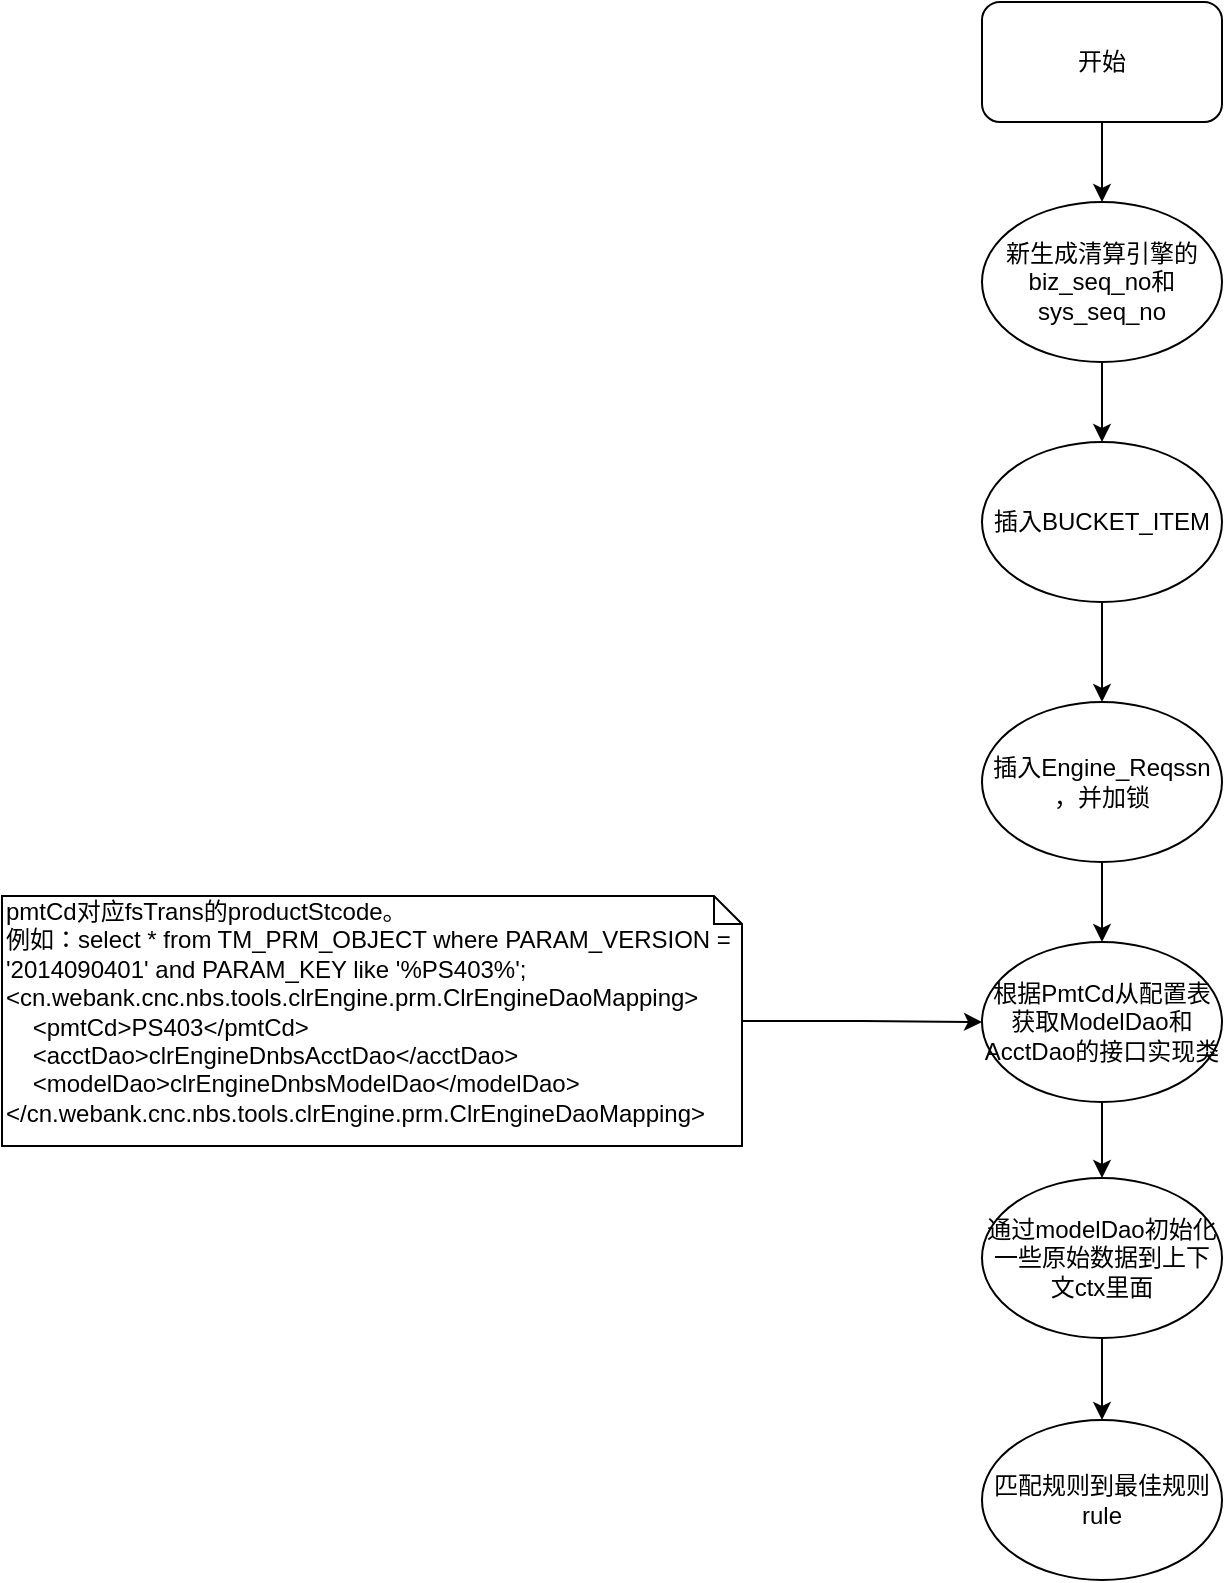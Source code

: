 <mxfile version="10.6.0" type="github"><diagram id="alFJYCYSJjcQ0Y1QCdCz" name="第 1 页"><mxGraphModel dx="2220" dy="770" grid="1" gridSize="10" guides="1" tooltips="1" connect="1" arrows="1" fold="1" page="1" pageScale="1" pageWidth="827" pageHeight="1169" math="0" shadow="0"><root><mxCell id="0"/><mxCell id="1" parent="0"/><mxCell id="IjZQBaDqgQylDI38y9SU-12" value="" style="edgeStyle=orthogonalEdgeStyle;rounded=0;orthogonalLoop=1;jettySize=auto;html=1;" edge="1" parent="1" source="IjZQBaDqgQylDI38y9SU-1" target="IjZQBaDqgQylDI38y9SU-11"><mxGeometry relative="1" as="geometry"/></mxCell><mxCell id="IjZQBaDqgQylDI38y9SU-1" value="开始" style="rounded=1;whiteSpace=wrap;html=1;" vertex="1" parent="1"><mxGeometry x="280" y="11" width="120" height="60" as="geometry"/></mxCell><mxCell id="IjZQBaDqgQylDI38y9SU-9" value="" style="edgeStyle=orthogonalEdgeStyle;rounded=0;orthogonalLoop=1;jettySize=auto;html=1;" edge="1" parent="1" source="IjZQBaDqgQylDI38y9SU-2" target="IjZQBaDqgQylDI38y9SU-3"><mxGeometry relative="1" as="geometry"/></mxCell><mxCell id="IjZQBaDqgQylDI38y9SU-2" value="插入BUCKET_ITEM" style="ellipse;whiteSpace=wrap;html=1;" vertex="1" parent="1"><mxGeometry x="280" y="231" width="120" height="80" as="geometry"/></mxCell><mxCell id="IjZQBaDqgQylDI38y9SU-10" value="" style="edgeStyle=orthogonalEdgeStyle;rounded=0;orthogonalLoop=1;jettySize=auto;html=1;" edge="1" parent="1" source="IjZQBaDqgQylDI38y9SU-3" target="IjZQBaDqgQylDI38y9SU-4"><mxGeometry relative="1" as="geometry"/></mxCell><mxCell id="IjZQBaDqgQylDI38y9SU-3" value="&lt;div&gt;插入Engine_Reqssn&lt;/div&gt;&lt;div&gt;，并加锁&lt;/div&gt;" style="ellipse;whiteSpace=wrap;html=1;" vertex="1" parent="1"><mxGeometry x="280" y="361" width="120" height="80" as="geometry"/></mxCell><mxCell id="IjZQBaDqgQylDI38y9SU-15" value="" style="edgeStyle=orthogonalEdgeStyle;rounded=0;orthogonalLoop=1;jettySize=auto;html=1;" edge="1" parent="1" source="IjZQBaDqgQylDI38y9SU-4" target="IjZQBaDqgQylDI38y9SU-14"><mxGeometry relative="1" as="geometry"/></mxCell><mxCell id="IjZQBaDqgQylDI38y9SU-4" value="根据PmtCd从配置表获取ModelDao和AcctDao的接口实现类" style="ellipse;whiteSpace=wrap;html=1;" vertex="1" parent="1"><mxGeometry x="280" y="481" width="120" height="80" as="geometry"/></mxCell><mxCell id="IjZQBaDqgQylDI38y9SU-7" value="" style="edgeStyle=orthogonalEdgeStyle;rounded=0;orthogonalLoop=1;jettySize=auto;html=1;entryX=0;entryY=0.5;entryDx=0;entryDy=0;" edge="1" parent="1" source="IjZQBaDqgQylDI38y9SU-5" target="IjZQBaDqgQylDI38y9SU-4"><mxGeometry relative="1" as="geometry"><mxPoint x="240" y="521" as="targetPoint"/></mxGeometry></mxCell><mxCell id="IjZQBaDqgQylDI38y9SU-5" value="pmtCd对应fsTrans的productStcode。&lt;br&gt;例如：select * from TM_PRM_OBJECT where PARAM_VERSION = '2014090401' and PARAM_KEY like '%PS403%';&lt;br&gt;&amp;lt;cn.webank.cnc.nbs.tools.clrEngine.prm.ClrEngineDaoMapping&amp;gt;&lt;br&gt;&amp;nbsp;&amp;nbsp;&amp;nbsp; &amp;lt;pmtCd&amp;gt;PS403&amp;lt;/pmtCd&amp;gt;&lt;br&gt;&amp;nbsp;&amp;nbsp;&amp;nbsp; &amp;lt;acctDao&amp;gt;clrEngineDnbsAcctDao&amp;lt;/acctDao&amp;gt;&lt;br&gt;&amp;nbsp;&amp;nbsp;&amp;nbsp; &amp;lt;modelDao&amp;gt;clrEngineDnbsModelDao&amp;lt;/modelDao&amp;gt;&lt;br&gt;&amp;lt;/cn.webank.cnc.nbs.tools.clrEngine.prm.ClrEngineDaoMapping&amp;gt;" style="shape=note;whiteSpace=wrap;html=1;size=14;verticalAlign=top;align=left;spacingTop=-6;" vertex="1" parent="1"><mxGeometry x="-210" y="458" width="370" height="125" as="geometry"/></mxCell><mxCell id="IjZQBaDqgQylDI38y9SU-13" value="" style="edgeStyle=orthogonalEdgeStyle;rounded=0;orthogonalLoop=1;jettySize=auto;html=1;" edge="1" parent="1" source="IjZQBaDqgQylDI38y9SU-11" target="IjZQBaDqgQylDI38y9SU-2"><mxGeometry relative="1" as="geometry"/></mxCell><mxCell id="IjZQBaDqgQylDI38y9SU-11" value="新生成清算引擎的biz_seq_no和sys_seq_no" style="ellipse;whiteSpace=wrap;html=1;" vertex="1" parent="1"><mxGeometry x="280" y="111" width="120" height="80" as="geometry"/></mxCell><mxCell id="IjZQBaDqgQylDI38y9SU-18" value="" style="edgeStyle=orthogonalEdgeStyle;rounded=0;orthogonalLoop=1;jettySize=auto;html=1;" edge="1" parent="1" source="IjZQBaDqgQylDI38y9SU-14" target="IjZQBaDqgQylDI38y9SU-17"><mxGeometry relative="1" as="geometry"/></mxCell><mxCell id="IjZQBaDqgQylDI38y9SU-14" value="通过modelDao初始化一些原始数据到上下文ctx里面" style="ellipse;whiteSpace=wrap;html=1;" vertex="1" parent="1"><mxGeometry x="280" y="599" width="120" height="80" as="geometry"/></mxCell><mxCell id="IjZQBaDqgQylDI38y9SU-17" value="匹配规则到最佳规则rule" style="ellipse;whiteSpace=wrap;html=1;" vertex="1" parent="1"><mxGeometry x="280" y="720" width="120" height="80" as="geometry"/></mxCell></root></mxGraphModel></diagram></mxfile>